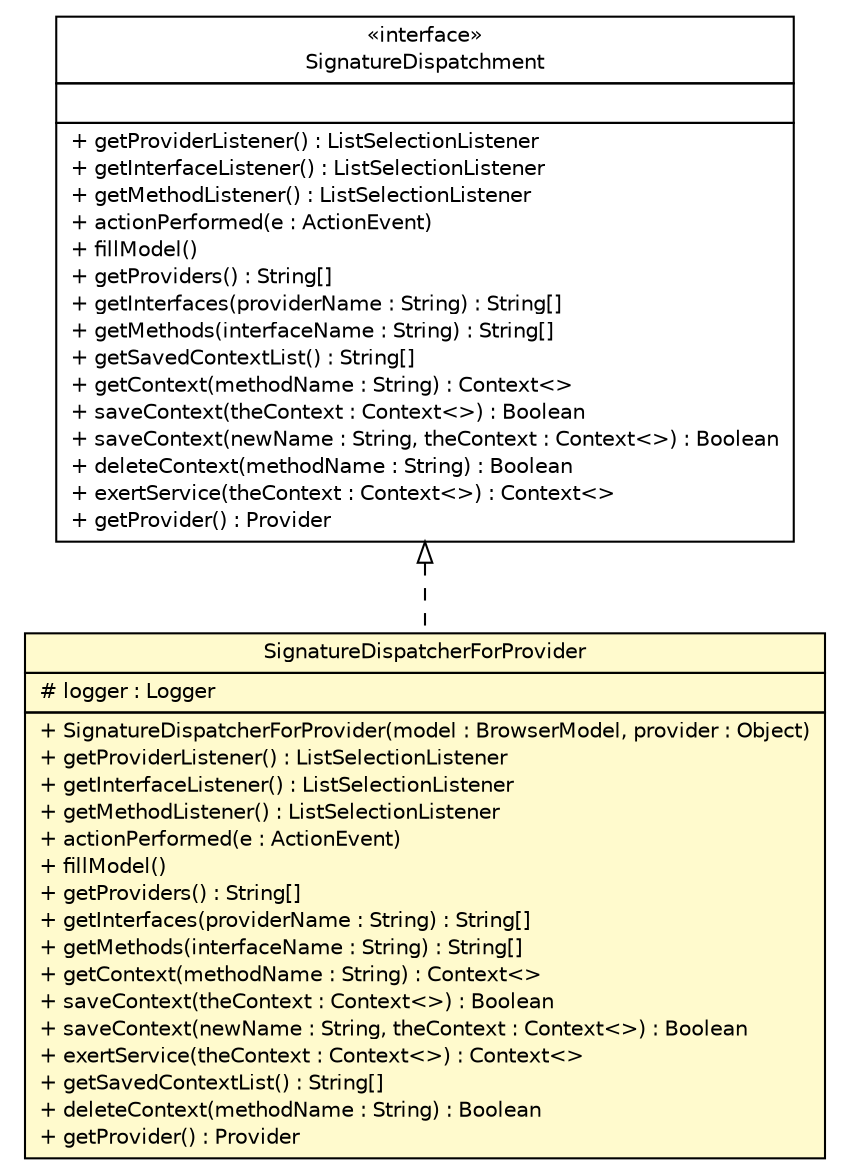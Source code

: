 #!/usr/local/bin/dot
#
# Class diagram 
# Generated by UMLGraph version R5_6 (http://www.umlgraph.org/)
#

digraph G {
	edge [fontname="Helvetica",fontsize=10,labelfontname="Helvetica",labelfontsize=10];
	node [fontname="Helvetica",fontsize=10,shape=plaintext];
	nodesep=0.25;
	ranksep=0.5;
	// sorcer.core.provider.cataloger.ui.SignatureDispatchment
	c315767 [label=<<table title="sorcer.core.provider.cataloger.ui.SignatureDispatchment" border="0" cellborder="1" cellspacing="0" cellpadding="2" port="p" href="./SignatureDispatchment.html">
		<tr><td><table border="0" cellspacing="0" cellpadding="1">
<tr><td align="center" balign="center"> &#171;interface&#187; </td></tr>
<tr><td align="center" balign="center"> SignatureDispatchment </td></tr>
		</table></td></tr>
		<tr><td><table border="0" cellspacing="0" cellpadding="1">
<tr><td align="left" balign="left">  </td></tr>
		</table></td></tr>
		<tr><td><table border="0" cellspacing="0" cellpadding="1">
<tr><td align="left" balign="left"> + getProviderListener() : ListSelectionListener </td></tr>
<tr><td align="left" balign="left"> + getInterfaceListener() : ListSelectionListener </td></tr>
<tr><td align="left" balign="left"> + getMethodListener() : ListSelectionListener </td></tr>
<tr><td align="left" balign="left"> + actionPerformed(e : ActionEvent) </td></tr>
<tr><td align="left" balign="left"> + fillModel() </td></tr>
<tr><td align="left" balign="left"> + getProviders() : String[] </td></tr>
<tr><td align="left" balign="left"> + getInterfaces(providerName : String) : String[] </td></tr>
<tr><td align="left" balign="left"> + getMethods(interfaceName : String) : String[] </td></tr>
<tr><td align="left" balign="left"> + getSavedContextList() : String[] </td></tr>
<tr><td align="left" balign="left"> + getContext(methodName : String) : Context&lt;&gt; </td></tr>
<tr><td align="left" balign="left"> + saveContext(theContext : Context&lt;&gt;) : Boolean </td></tr>
<tr><td align="left" balign="left"> + saveContext(newName : String, theContext : Context&lt;&gt;) : Boolean </td></tr>
<tr><td align="left" balign="left"> + deleteContext(methodName : String) : Boolean </td></tr>
<tr><td align="left" balign="left"> + exertService(theContext : Context&lt;&gt;) : Context&lt;&gt; </td></tr>
<tr><td align="left" balign="left"> + getProvider() : Provider </td></tr>
		</table></td></tr>
		</table>>, URL="./SignatureDispatchment.html", fontname="Helvetica", fontcolor="black", fontsize=10.0];
	// sorcer.core.provider.cataloger.ui.SignatureDispatcherForProvider
	c315769 [label=<<table title="sorcer.core.provider.cataloger.ui.SignatureDispatcherForProvider" border="0" cellborder="1" cellspacing="0" cellpadding="2" port="p" bgcolor="lemonChiffon" href="./SignatureDispatcherForProvider.html">
		<tr><td><table border="0" cellspacing="0" cellpadding="1">
<tr><td align="center" balign="center"> SignatureDispatcherForProvider </td></tr>
		</table></td></tr>
		<tr><td><table border="0" cellspacing="0" cellpadding="1">
<tr><td align="left" balign="left"> # logger : Logger </td></tr>
		</table></td></tr>
		<tr><td><table border="0" cellspacing="0" cellpadding="1">
<tr><td align="left" balign="left"> + SignatureDispatcherForProvider(model : BrowserModel, provider : Object) </td></tr>
<tr><td align="left" balign="left"> + getProviderListener() : ListSelectionListener </td></tr>
<tr><td align="left" balign="left"> + getInterfaceListener() : ListSelectionListener </td></tr>
<tr><td align="left" balign="left"> + getMethodListener() : ListSelectionListener </td></tr>
<tr><td align="left" balign="left"> + actionPerformed(e : ActionEvent) </td></tr>
<tr><td align="left" balign="left"> + fillModel() </td></tr>
<tr><td align="left" balign="left"> + getProviders() : String[] </td></tr>
<tr><td align="left" balign="left"> + getInterfaces(providerName : String) : String[] </td></tr>
<tr><td align="left" balign="left"> + getMethods(interfaceName : String) : String[] </td></tr>
<tr><td align="left" balign="left"> + getContext(methodName : String) : Context&lt;&gt; </td></tr>
<tr><td align="left" balign="left"> + saveContext(theContext : Context&lt;&gt;) : Boolean </td></tr>
<tr><td align="left" balign="left"> + saveContext(newName : String, theContext : Context&lt;&gt;) : Boolean </td></tr>
<tr><td align="left" balign="left"> + exertService(theContext : Context&lt;&gt;) : Context&lt;&gt; </td></tr>
<tr><td align="left" balign="left"> + getSavedContextList() : String[] </td></tr>
<tr><td align="left" balign="left"> + deleteContext(methodName : String) : Boolean </td></tr>
<tr><td align="left" balign="left"> + getProvider() : Provider </td></tr>
		</table></td></tr>
		</table>>, URL="./SignatureDispatcherForProvider.html", fontname="Helvetica", fontcolor="black", fontsize=10.0];
	//sorcer.core.provider.cataloger.ui.SignatureDispatcherForProvider implements sorcer.core.provider.cataloger.ui.SignatureDispatchment
	c315767:p -> c315769:p [dir=back,arrowtail=empty,style=dashed];
}

